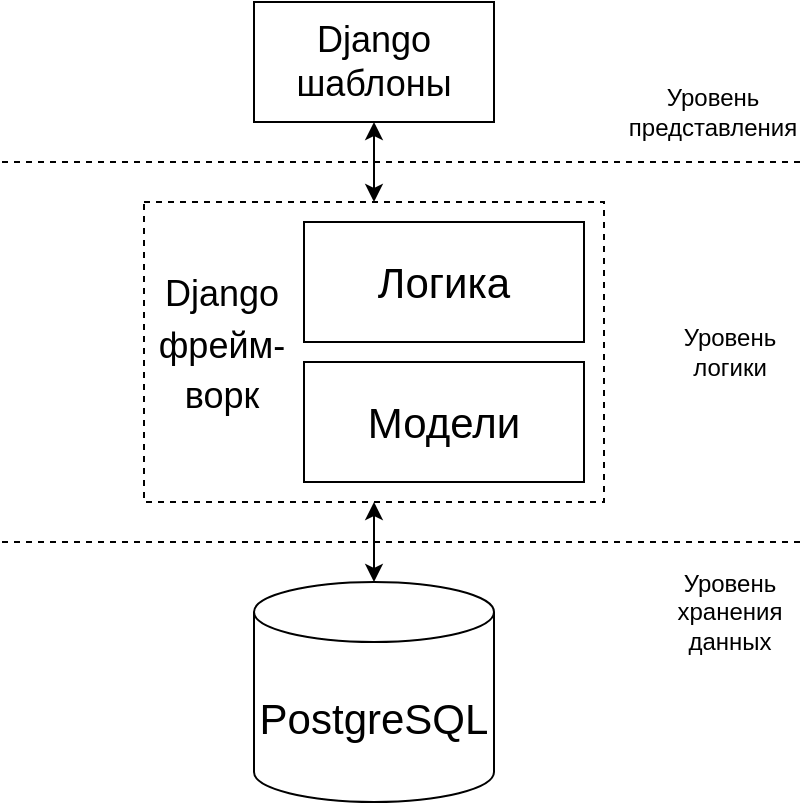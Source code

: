 <mxfile version="15.8.6" type="device"><diagram id="z-Mlt3SXmrKoZ2v7yO1W" name="Page-1"><mxGraphModel dx="1483" dy="4274" grid="1" gridSize="10" guides="1" tooltips="1" connect="1" arrows="1" fold="1" page="1" pageScale="1" pageWidth="827" pageHeight="1169" math="0" shadow="0"><root><mxCell id="0"/><mxCell id="1" parent="0"/><mxCell id="WUVrr34GDYsbMqFwqYkv-109" value="" style="rounded=0;whiteSpace=wrap;html=1;dashed=1;" vertex="1" parent="1"><mxGeometry x="101" y="-3380" width="230" height="150" as="geometry"/></mxCell><mxCell id="WUVrr34GDYsbMqFwqYkv-116" value="" style="endArrow=none;dashed=1;html=1;rounded=0;fontSize=12;" edge="1" parent="1"><mxGeometry width="50" height="50" relative="1" as="geometry"><mxPoint x="30" y="-3400" as="sourcePoint"/><mxPoint x="430" y="-3400" as="targetPoint"/></mxGeometry></mxCell><mxCell id="WUVrr34GDYsbMqFwqYkv-117" value="Уровень логики" style="text;html=1;strokeColor=none;fillColor=none;align=center;verticalAlign=middle;whiteSpace=wrap;rounded=0;fontSize=12;" vertex="1" parent="1"><mxGeometry x="364" y="-3320" width="60" height="30" as="geometry"/></mxCell><mxCell id="WUVrr34GDYsbMqFwqYkv-118" value="Уровень представления" style="text;html=1;strokeColor=none;fillColor=none;align=center;verticalAlign=middle;whiteSpace=wrap;rounded=0;fontSize=12;" vertex="1" parent="1"><mxGeometry x="350" y="-3440" width="71" height="30" as="geometry"/></mxCell><mxCell id="WUVrr34GDYsbMqFwqYkv-164" value="&lt;font style=&quot;font-size: 18px&quot;&gt;Django&lt;br&gt;фрейм-ворк&lt;/font&gt;" style="text;html=1;strokeColor=none;fillColor=none;align=center;verticalAlign=middle;whiteSpace=wrap;rounded=0;fontSize=21;" vertex="1" parent="1"><mxGeometry x="110" y="-3350" width="60" height="80" as="geometry"/></mxCell><mxCell id="WUVrr34GDYsbMqFwqYkv-165" value="Логика" style="rounded=0;whiteSpace=wrap;html=1;fontSize=21;" vertex="1" parent="1"><mxGeometry x="181" y="-3370" width="140" height="60" as="geometry"/></mxCell><mxCell id="WUVrr34GDYsbMqFwqYkv-166" value="Модели" style="rounded=0;whiteSpace=wrap;html=1;fontSize=21;" vertex="1" parent="1"><mxGeometry x="181" y="-3300" width="140" height="60" as="geometry"/></mxCell><mxCell id="WUVrr34GDYsbMqFwqYkv-170" value="Django&lt;br&gt;шаблоны" style="rounded=0;whiteSpace=wrap;html=1;fontSize=18;" vertex="1" parent="1"><mxGeometry x="156" y="-3480" width="120" height="60" as="geometry"/></mxCell><mxCell id="WUVrr34GDYsbMqFwqYkv-171" value="" style="endArrow=classic;html=1;rounded=0;fontSize=32;exitX=0.5;exitY=1;exitDx=0;exitDy=0;startArrow=classic;startFill=1;entryX=0.5;entryY=0;entryDx=0;entryDy=0;" edge="1" parent="1" source="WUVrr34GDYsbMqFwqYkv-170" target="WUVrr34GDYsbMqFwqYkv-109"><mxGeometry width="50" height="50" relative="1" as="geometry"><mxPoint x="215.66" y="-3420.0" as="sourcePoint"/><mxPoint x="216" y="-3380" as="targetPoint"/></mxGeometry></mxCell><mxCell id="WUVrr34GDYsbMqFwqYkv-119" value="&lt;font style=&quot;font-size: 21px&quot;&gt;PostgreSQL&lt;/font&gt;" style="shape=cylinder3;whiteSpace=wrap;html=1;boundedLbl=1;backgroundOutline=1;size=15;fontSize=12;" vertex="1" parent="1"><mxGeometry x="156" y="-3190" width="120" height="110" as="geometry"/></mxCell><mxCell id="WUVrr34GDYsbMqFwqYkv-120" value="" style="endArrow=classic;html=1;rounded=0;fontSize=32;exitX=0.5;exitY=1;exitDx=0;exitDy=0;entryX=0.5;entryY=0;entryDx=0;entryDy=0;entryPerimeter=0;startArrow=classic;startFill=1;" edge="1" source="WUVrr34GDYsbMqFwqYkv-109" target="WUVrr34GDYsbMqFwqYkv-119" parent="1"><mxGeometry width="50" height="50" relative="1" as="geometry"><mxPoint x="101" y="-3110" as="sourcePoint"/><mxPoint x="151" y="-3160" as="targetPoint"/></mxGeometry></mxCell><mxCell id="WUVrr34GDYsbMqFwqYkv-124" value="" style="endArrow=none;dashed=1;html=1;rounded=0;fontSize=12;" edge="1" parent="1"><mxGeometry width="50" height="50" relative="1" as="geometry"><mxPoint x="30" y="-3210" as="sourcePoint"/><mxPoint x="430" y="-3210" as="targetPoint"/></mxGeometry></mxCell><mxCell id="WUVrr34GDYsbMqFwqYkv-125" value="Уровень хранения данных" style="text;html=1;strokeColor=none;fillColor=none;align=center;verticalAlign=middle;whiteSpace=wrap;rounded=0;fontSize=12;" vertex="1" parent="1"><mxGeometry x="364" y="-3190" width="60" height="30" as="geometry"/></mxCell></root></mxGraphModel></diagram></mxfile>